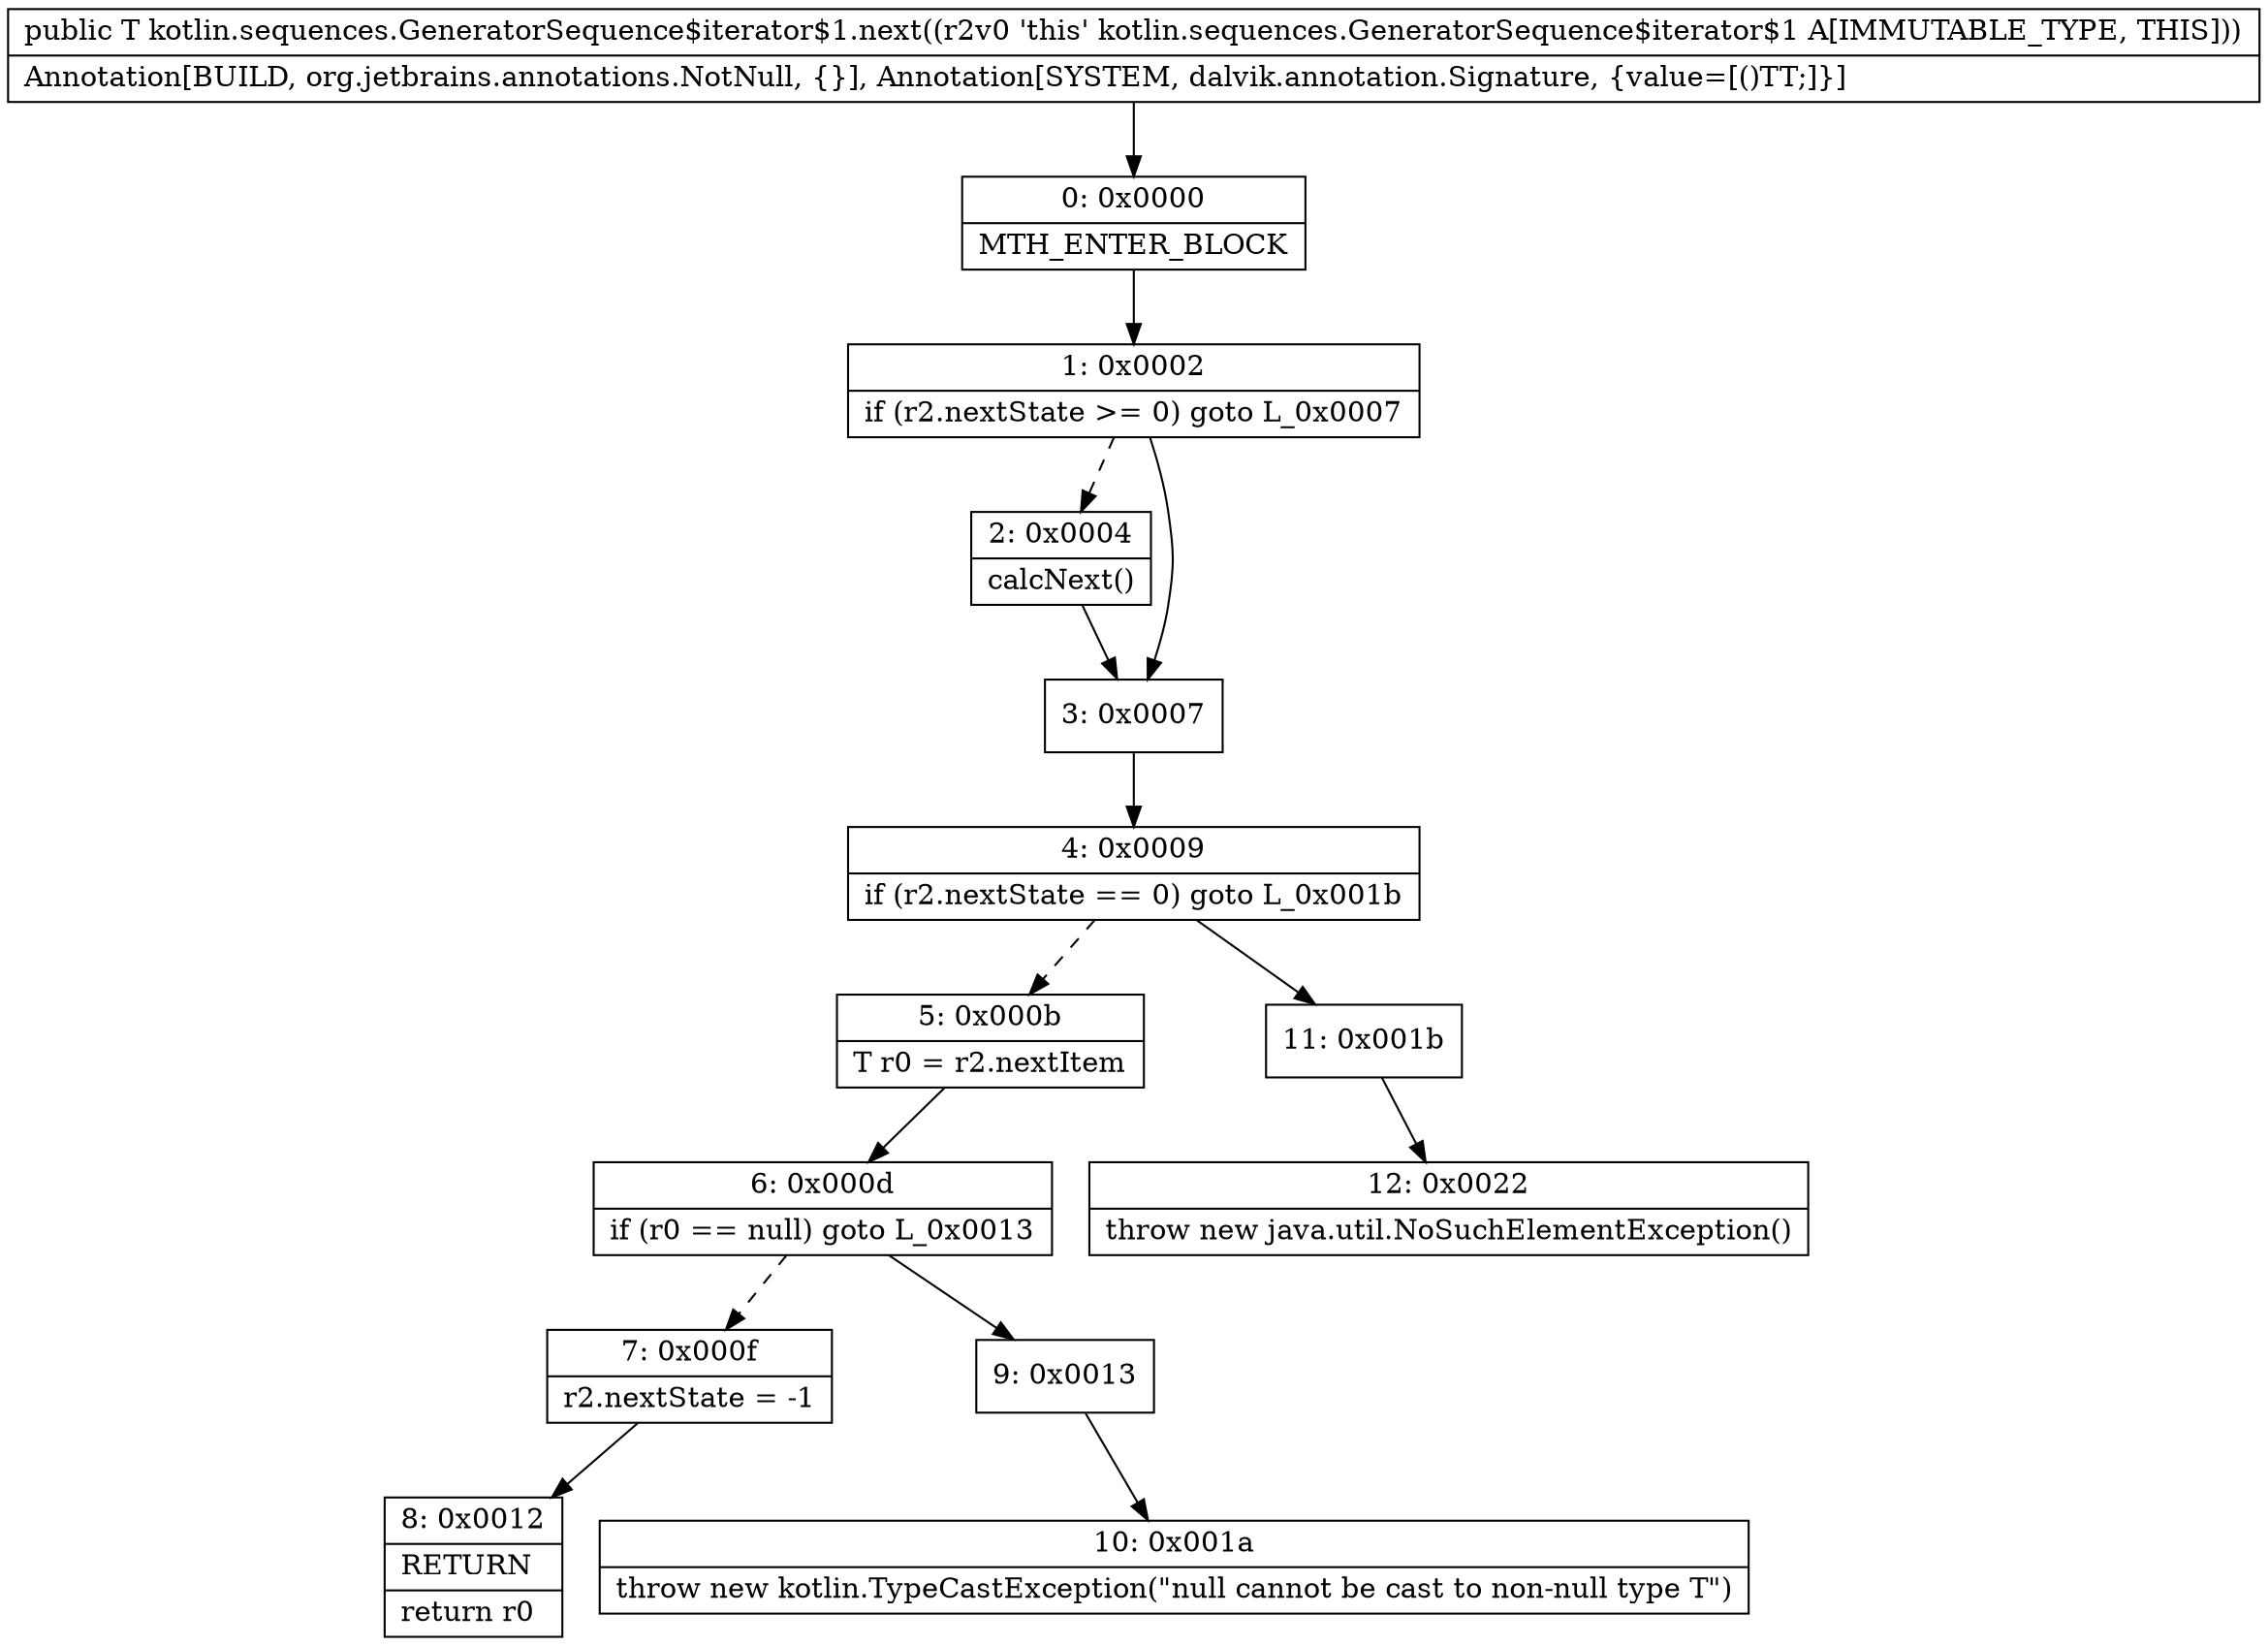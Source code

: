 digraph "CFG forkotlin.sequences.GeneratorSequence$iterator$1.next()Ljava\/lang\/Object;" {
Node_0 [shape=record,label="{0\:\ 0x0000|MTH_ENTER_BLOCK\l}"];
Node_1 [shape=record,label="{1\:\ 0x0002|if (r2.nextState \>= 0) goto L_0x0007\l}"];
Node_2 [shape=record,label="{2\:\ 0x0004|calcNext()\l}"];
Node_3 [shape=record,label="{3\:\ 0x0007}"];
Node_4 [shape=record,label="{4\:\ 0x0009|if (r2.nextState == 0) goto L_0x001b\l}"];
Node_5 [shape=record,label="{5\:\ 0x000b|T r0 = r2.nextItem\l}"];
Node_6 [shape=record,label="{6\:\ 0x000d|if (r0 == null) goto L_0x0013\l}"];
Node_7 [shape=record,label="{7\:\ 0x000f|r2.nextState = \-1\l}"];
Node_8 [shape=record,label="{8\:\ 0x0012|RETURN\l|return r0\l}"];
Node_9 [shape=record,label="{9\:\ 0x0013}"];
Node_10 [shape=record,label="{10\:\ 0x001a|throw new kotlin.TypeCastException(\"null cannot be cast to non\-null type T\")\l}"];
Node_11 [shape=record,label="{11\:\ 0x001b}"];
Node_12 [shape=record,label="{12\:\ 0x0022|throw new java.util.NoSuchElementException()\l}"];
MethodNode[shape=record,label="{public T kotlin.sequences.GeneratorSequence$iterator$1.next((r2v0 'this' kotlin.sequences.GeneratorSequence$iterator$1 A[IMMUTABLE_TYPE, THIS]))  | Annotation[BUILD, org.jetbrains.annotations.NotNull, \{\}], Annotation[SYSTEM, dalvik.annotation.Signature, \{value=[()TT;]\}]\l}"];
MethodNode -> Node_0;
Node_0 -> Node_1;
Node_1 -> Node_2[style=dashed];
Node_1 -> Node_3;
Node_2 -> Node_3;
Node_3 -> Node_4;
Node_4 -> Node_5[style=dashed];
Node_4 -> Node_11;
Node_5 -> Node_6;
Node_6 -> Node_7[style=dashed];
Node_6 -> Node_9;
Node_7 -> Node_8;
Node_9 -> Node_10;
Node_11 -> Node_12;
}

